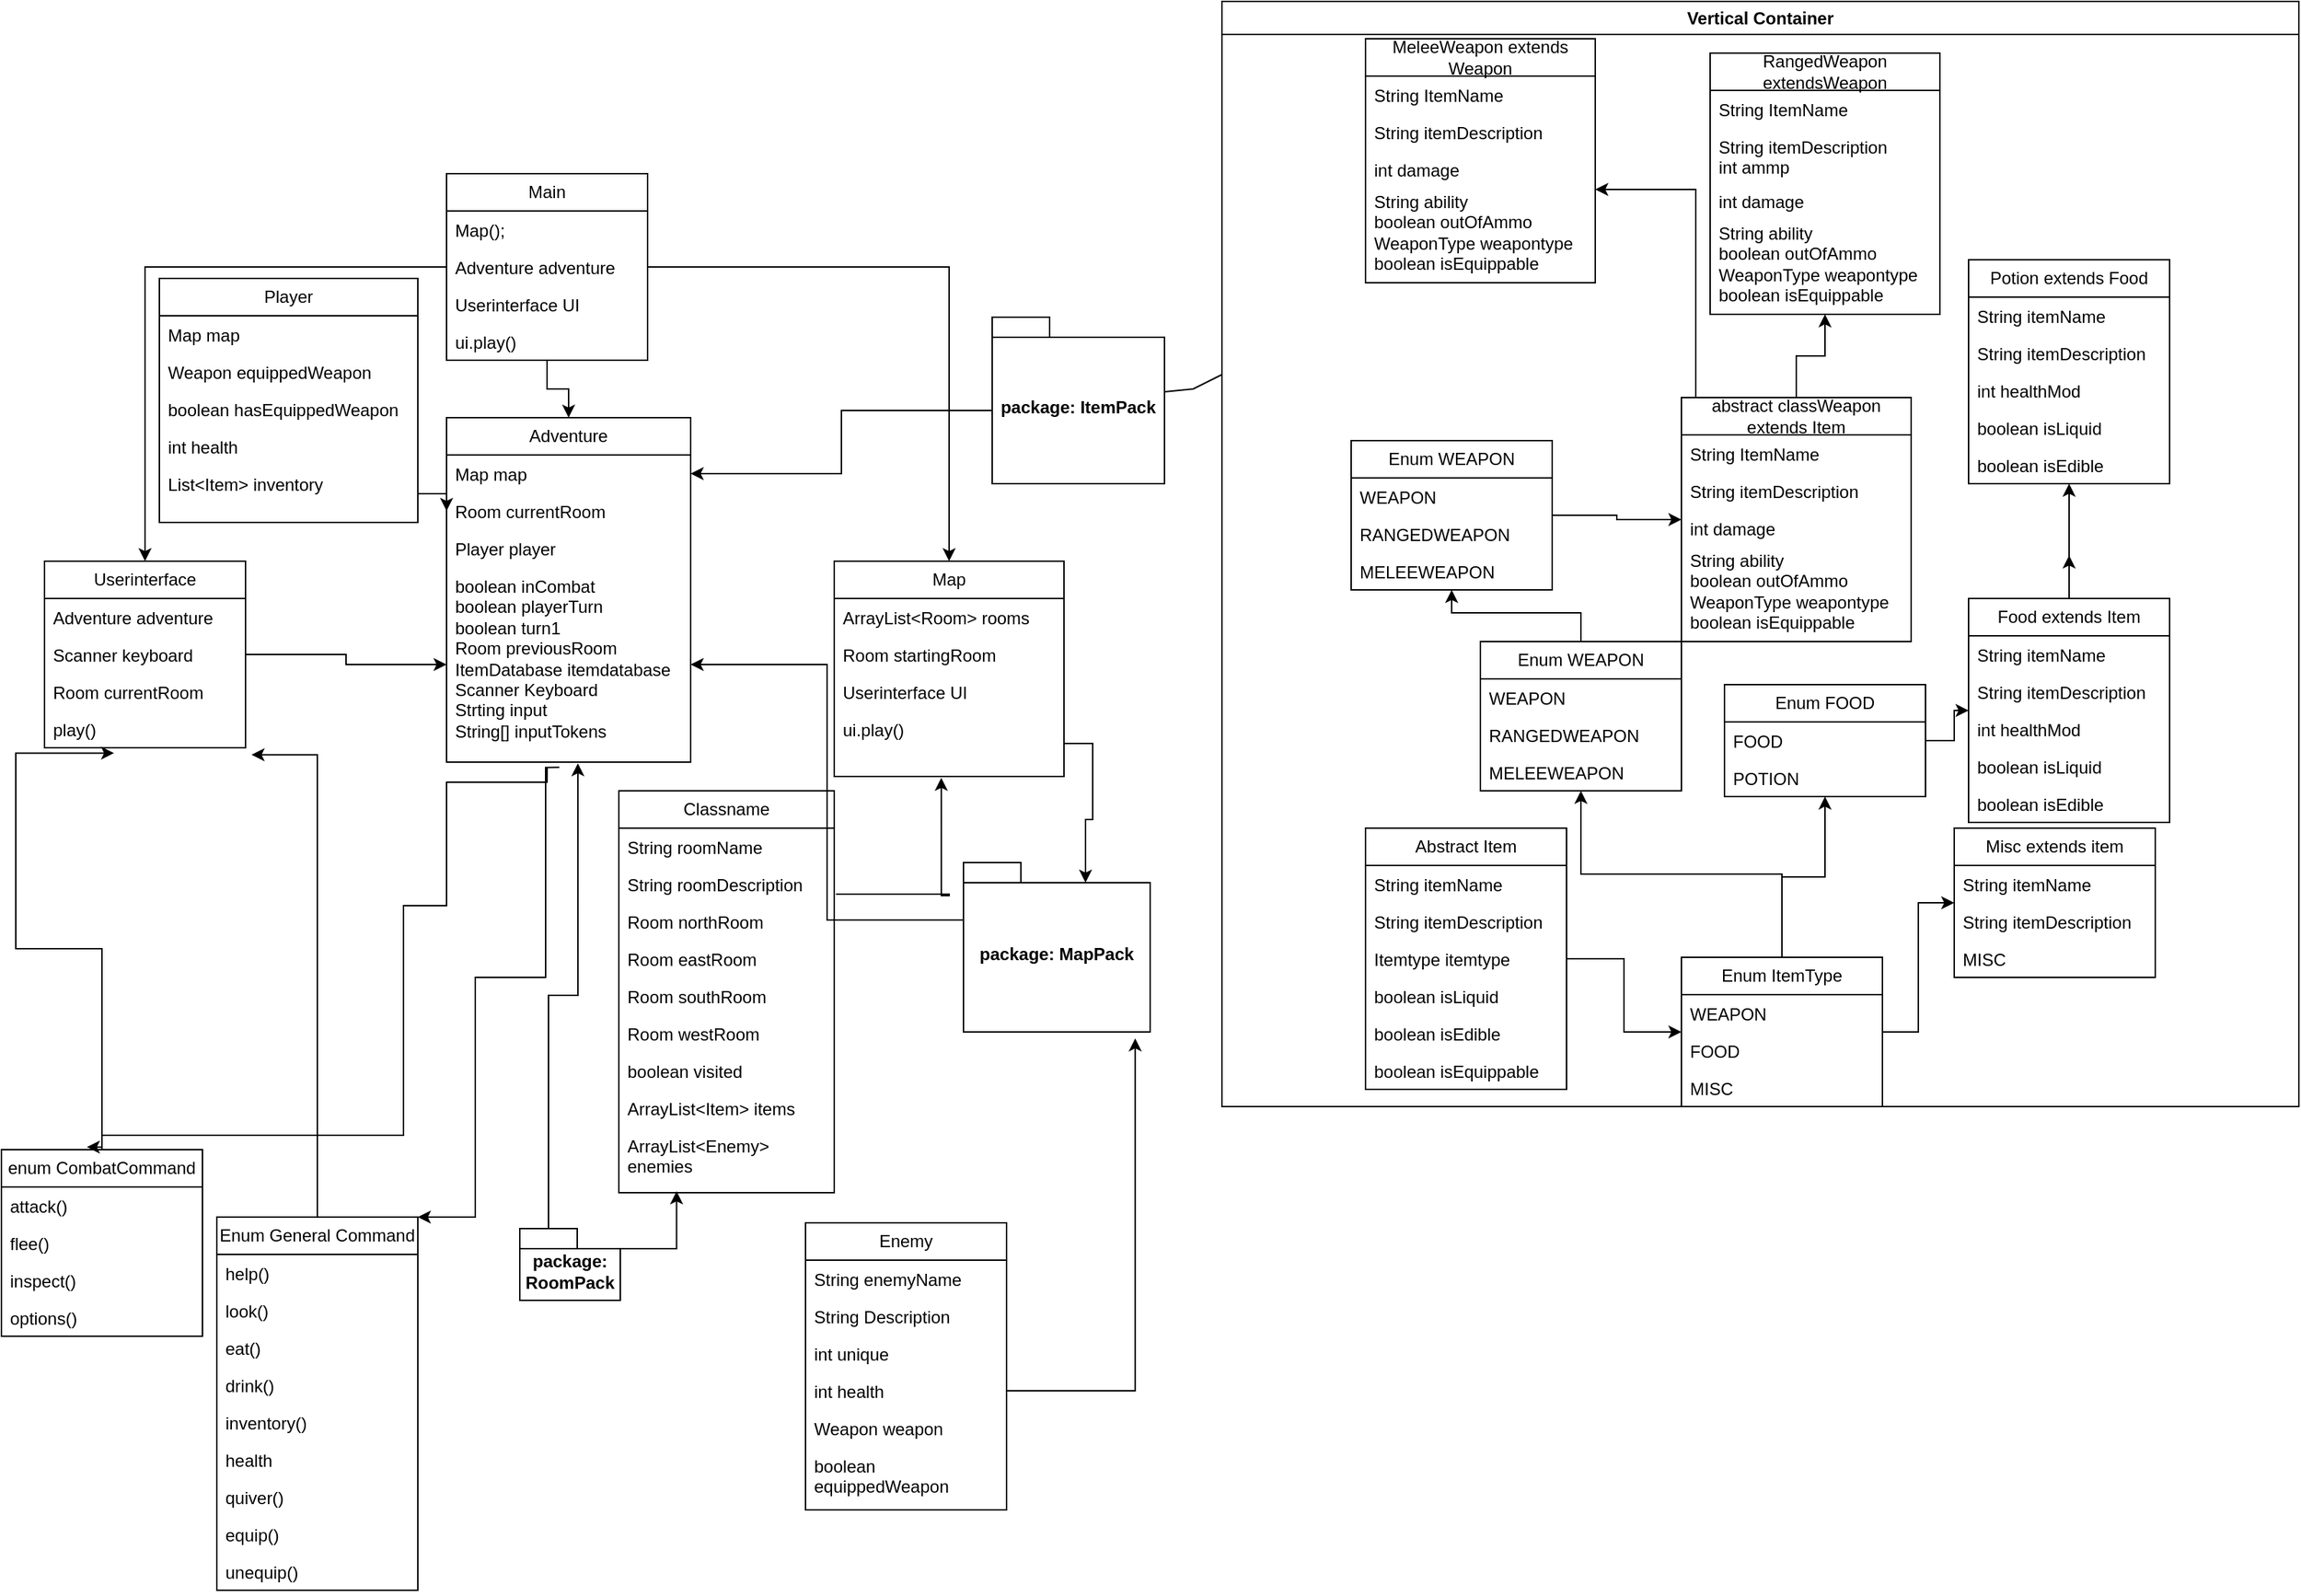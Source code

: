 <mxfile version="22.0.2" type="device">
  <diagram name="Page-1" id="uISiAN4Im6NgvMTtM6cL">
    <mxGraphModel dx="2290" dy="931" grid="1" gridSize="10" guides="1" tooltips="1" connect="1" arrows="1" fold="1" page="1" pageScale="1" pageWidth="850" pageHeight="1100" math="0" shadow="0">
      <root>
        <mxCell id="0" />
        <mxCell id="1" parent="0" />
        <mxCell id="1QSV-QpzVrS6mAtm_R9C-211" value="" style="edgeStyle=orthogonalEdgeStyle;rounded=0;orthogonalLoop=1;jettySize=auto;html=1;" edge="1" parent="1" source="1QSV-QpzVrS6mAtm_R9C-195" target="1QSV-QpzVrS6mAtm_R9C-206">
          <mxGeometry relative="1" as="geometry" />
        </mxCell>
        <mxCell id="1QSV-QpzVrS6mAtm_R9C-217" value="" style="edgeStyle=orthogonalEdgeStyle;rounded=0;orthogonalLoop=1;jettySize=auto;html=1;" edge="1" parent="1" source="1QSV-QpzVrS6mAtm_R9C-195" target="1QSV-QpzVrS6mAtm_R9C-212">
          <mxGeometry relative="1" as="geometry" />
        </mxCell>
        <mxCell id="1QSV-QpzVrS6mAtm_R9C-223" value="" style="edgeStyle=orthogonalEdgeStyle;rounded=0;orthogonalLoop=1;jettySize=auto;html=1;" edge="1" parent="1" source="1QSV-QpzVrS6mAtm_R9C-195" target="1QSV-QpzVrS6mAtm_R9C-218">
          <mxGeometry relative="1" as="geometry" />
        </mxCell>
        <mxCell id="1QSV-QpzVrS6mAtm_R9C-195" value="Main" style="swimlane;fontStyle=0;childLayout=stackLayout;horizontal=1;startSize=26;fillColor=none;horizontalStack=0;resizeParent=1;resizeParentMax=0;resizeLast=0;collapsible=1;marginBottom=0;whiteSpace=wrap;html=1;" vertex="1" parent="1">
          <mxGeometry x="-510" y="140" width="140" height="130" as="geometry" />
        </mxCell>
        <mxCell id="1QSV-QpzVrS6mAtm_R9C-196" value="Map();" style="text;strokeColor=none;fillColor=none;align=left;verticalAlign=top;spacingLeft=4;spacingRight=4;overflow=hidden;rotatable=0;points=[[0,0.5],[1,0.5]];portConstraint=eastwest;whiteSpace=wrap;html=1;" vertex="1" parent="1QSV-QpzVrS6mAtm_R9C-195">
          <mxGeometry y="26" width="140" height="26" as="geometry" />
        </mxCell>
        <mxCell id="1QSV-QpzVrS6mAtm_R9C-197" value="Adventure adventure" style="text;strokeColor=none;fillColor=none;align=left;verticalAlign=top;spacingLeft=4;spacingRight=4;overflow=hidden;rotatable=0;points=[[0,0.5],[1,0.5]];portConstraint=eastwest;whiteSpace=wrap;html=1;" vertex="1" parent="1QSV-QpzVrS6mAtm_R9C-195">
          <mxGeometry y="52" width="140" height="26" as="geometry" />
        </mxCell>
        <mxCell id="1QSV-QpzVrS6mAtm_R9C-198" value="Userinterface UI" style="text;strokeColor=none;fillColor=none;align=left;verticalAlign=top;spacingLeft=4;spacingRight=4;overflow=hidden;rotatable=0;points=[[0,0.5],[1,0.5]];portConstraint=eastwest;whiteSpace=wrap;html=1;" vertex="1" parent="1QSV-QpzVrS6mAtm_R9C-195">
          <mxGeometry y="78" width="140" height="26" as="geometry" />
        </mxCell>
        <mxCell id="1QSV-QpzVrS6mAtm_R9C-205" value="ui.play()" style="text;strokeColor=none;fillColor=none;align=left;verticalAlign=top;spacingLeft=4;spacingRight=4;overflow=hidden;rotatable=0;points=[[0,0.5],[1,0.5]];portConstraint=eastwest;whiteSpace=wrap;html=1;" vertex="1" parent="1QSV-QpzVrS6mAtm_R9C-195">
          <mxGeometry y="104" width="140" height="26" as="geometry" />
        </mxCell>
        <mxCell id="1QSV-QpzVrS6mAtm_R9C-206" value="Map" style="swimlane;fontStyle=0;childLayout=stackLayout;horizontal=1;startSize=26;fillColor=none;horizontalStack=0;resizeParent=1;resizeParentMax=0;resizeLast=0;collapsible=1;marginBottom=0;whiteSpace=wrap;html=1;" vertex="1" parent="1">
          <mxGeometry x="-240" y="410" width="160" height="150" as="geometry" />
        </mxCell>
        <mxCell id="1QSV-QpzVrS6mAtm_R9C-207" value="ArrayList&amp;lt;Room&amp;gt; rooms" style="text;strokeColor=none;fillColor=none;align=left;verticalAlign=top;spacingLeft=4;spacingRight=4;overflow=hidden;rotatable=0;points=[[0,0.5],[1,0.5]];portConstraint=eastwest;whiteSpace=wrap;html=1;" vertex="1" parent="1QSV-QpzVrS6mAtm_R9C-206">
          <mxGeometry y="26" width="160" height="26" as="geometry" />
        </mxCell>
        <mxCell id="1QSV-QpzVrS6mAtm_R9C-208" value="Room startingRoom" style="text;strokeColor=none;fillColor=none;align=left;verticalAlign=top;spacingLeft=4;spacingRight=4;overflow=hidden;rotatable=0;points=[[0,0.5],[1,0.5]];portConstraint=eastwest;whiteSpace=wrap;html=1;" vertex="1" parent="1QSV-QpzVrS6mAtm_R9C-206">
          <mxGeometry y="52" width="160" height="26" as="geometry" />
        </mxCell>
        <mxCell id="1QSV-QpzVrS6mAtm_R9C-209" value="Userinterface UI" style="text;strokeColor=none;fillColor=none;align=left;verticalAlign=top;spacingLeft=4;spacingRight=4;overflow=hidden;rotatable=0;points=[[0,0.5],[1,0.5]];portConstraint=eastwest;whiteSpace=wrap;html=1;" vertex="1" parent="1QSV-QpzVrS6mAtm_R9C-206">
          <mxGeometry y="78" width="160" height="26" as="geometry" />
        </mxCell>
        <mxCell id="1QSV-QpzVrS6mAtm_R9C-210" value="ui.play()" style="text;strokeColor=none;fillColor=none;align=left;verticalAlign=top;spacingLeft=4;spacingRight=4;overflow=hidden;rotatable=0;points=[[0,0.5],[1,0.5]];portConstraint=eastwest;whiteSpace=wrap;html=1;" vertex="1" parent="1QSV-QpzVrS6mAtm_R9C-206">
          <mxGeometry y="104" width="160" height="46" as="geometry" />
        </mxCell>
        <mxCell id="1QSV-QpzVrS6mAtm_R9C-229" value="" style="edgeStyle=orthogonalEdgeStyle;rounded=0;orthogonalLoop=1;jettySize=auto;html=1;entryX=0.425;entryY=-0.014;entryDx=0;entryDy=0;entryPerimeter=0;" edge="1" parent="1" target="1QSV-QpzVrS6mAtm_R9C-224">
          <mxGeometry relative="1" as="geometry">
            <mxPoint x="-439.952" y="554.0" as="sourcePoint" />
            <mxPoint x="-749.952" y="780" as="targetPoint" />
            <Array as="points">
              <mxPoint x="-440" y="564" />
              <mxPoint x="-510" y="564" />
              <mxPoint x="-510" y="650" />
              <mxPoint x="-540" y="650" />
              <mxPoint x="-540" y="810" />
              <mxPoint x="-750" y="810" />
              <mxPoint x="-750" y="818" />
            </Array>
          </mxGeometry>
        </mxCell>
        <mxCell id="1QSV-QpzVrS6mAtm_R9C-235" value="" style="edgeStyle=orthogonalEdgeStyle;rounded=0;orthogonalLoop=1;jettySize=auto;html=1;exitX=0.462;exitY=1.027;exitDx=0;exitDy=0;exitPerimeter=0;" edge="1" parent="1" source="1QSV-QpzVrS6mAtm_R9C-216" target="1QSV-QpzVrS6mAtm_R9C-230">
          <mxGeometry relative="1" as="geometry">
            <mxPoint x="-440" y="530" as="sourcePoint" />
            <Array as="points">
              <mxPoint x="-441" y="700" />
              <mxPoint x="-490" y="700" />
              <mxPoint x="-490" y="867" />
            </Array>
          </mxGeometry>
        </mxCell>
        <mxCell id="1QSV-QpzVrS6mAtm_R9C-212" value="Adventure" style="swimlane;fontStyle=0;childLayout=stackLayout;horizontal=1;startSize=26;fillColor=none;horizontalStack=0;resizeParent=1;resizeParentMax=0;resizeLast=0;collapsible=1;marginBottom=0;whiteSpace=wrap;html=1;" vertex="1" parent="1">
          <mxGeometry x="-510" y="310" width="170" height="240" as="geometry" />
        </mxCell>
        <mxCell id="1QSV-QpzVrS6mAtm_R9C-213" value="Map map" style="text;strokeColor=none;fillColor=none;align=left;verticalAlign=top;spacingLeft=4;spacingRight=4;overflow=hidden;rotatable=0;points=[[0,0.5],[1,0.5]];portConstraint=eastwest;whiteSpace=wrap;html=1;" vertex="1" parent="1QSV-QpzVrS6mAtm_R9C-212">
          <mxGeometry y="26" width="170" height="26" as="geometry" />
        </mxCell>
        <mxCell id="1QSV-QpzVrS6mAtm_R9C-214" value="Room currentRoom" style="text;strokeColor=none;fillColor=none;align=left;verticalAlign=top;spacingLeft=4;spacingRight=4;overflow=hidden;rotatable=0;points=[[0,0.5],[1,0.5]];portConstraint=eastwest;whiteSpace=wrap;html=1;" vertex="1" parent="1QSV-QpzVrS6mAtm_R9C-212">
          <mxGeometry y="52" width="170" height="26" as="geometry" />
        </mxCell>
        <mxCell id="1QSV-QpzVrS6mAtm_R9C-215" value="Player player" style="text;strokeColor=none;fillColor=none;align=left;verticalAlign=top;spacingLeft=4;spacingRight=4;overflow=hidden;rotatable=0;points=[[0,0.5],[1,0.5]];portConstraint=eastwest;whiteSpace=wrap;html=1;" vertex="1" parent="1QSV-QpzVrS6mAtm_R9C-212">
          <mxGeometry y="78" width="170" height="26" as="geometry" />
        </mxCell>
        <mxCell id="1QSV-QpzVrS6mAtm_R9C-216" value="boolean inCombat&lt;br&gt;boolean playerTurn&lt;br&gt;boolean turn1&lt;br&gt;Room previousRoom&lt;br&gt;ItemDatabase itemdatabase&lt;br&gt;Scanner Keyboard&lt;br&gt;Strting input&lt;br&gt;String[] inputTokens" style="text;strokeColor=none;fillColor=none;align=left;verticalAlign=top;spacingLeft=4;spacingRight=4;overflow=hidden;rotatable=0;points=[[0,0.5],[1,0.5]];portConstraint=eastwest;whiteSpace=wrap;html=1;" vertex="1" parent="1QSV-QpzVrS6mAtm_R9C-212">
          <mxGeometry y="104" width="170" height="136" as="geometry" />
        </mxCell>
        <mxCell id="1QSV-QpzVrS6mAtm_R9C-218" value="Userinterface" style="swimlane;fontStyle=0;childLayout=stackLayout;horizontal=1;startSize=26;fillColor=none;horizontalStack=0;resizeParent=1;resizeParentMax=0;resizeLast=0;collapsible=1;marginBottom=0;whiteSpace=wrap;html=1;" vertex="1" parent="1">
          <mxGeometry x="-790" y="410" width="140" height="130" as="geometry" />
        </mxCell>
        <mxCell id="1QSV-QpzVrS6mAtm_R9C-219" value="Adventure adventure" style="text;strokeColor=none;fillColor=none;align=left;verticalAlign=top;spacingLeft=4;spacingRight=4;overflow=hidden;rotatable=0;points=[[0,0.5],[1,0.5]];portConstraint=eastwest;whiteSpace=wrap;html=1;" vertex="1" parent="1QSV-QpzVrS6mAtm_R9C-218">
          <mxGeometry y="26" width="140" height="26" as="geometry" />
        </mxCell>
        <mxCell id="1QSV-QpzVrS6mAtm_R9C-220" value="Scanner keyboard" style="text;strokeColor=none;fillColor=none;align=left;verticalAlign=top;spacingLeft=4;spacingRight=4;overflow=hidden;rotatable=0;points=[[0,0.5],[1,0.5]];portConstraint=eastwest;whiteSpace=wrap;html=1;" vertex="1" parent="1QSV-QpzVrS6mAtm_R9C-218">
          <mxGeometry y="52" width="140" height="26" as="geometry" />
        </mxCell>
        <mxCell id="1QSV-QpzVrS6mAtm_R9C-221" value="Room currentRoom" style="text;strokeColor=none;fillColor=none;align=left;verticalAlign=top;spacingLeft=4;spacingRight=4;overflow=hidden;rotatable=0;points=[[0,0.5],[1,0.5]];portConstraint=eastwest;whiteSpace=wrap;html=1;" vertex="1" parent="1QSV-QpzVrS6mAtm_R9C-218">
          <mxGeometry y="78" width="140" height="26" as="geometry" />
        </mxCell>
        <mxCell id="1QSV-QpzVrS6mAtm_R9C-222" value="play()" style="text;strokeColor=none;fillColor=none;align=left;verticalAlign=top;spacingLeft=4;spacingRight=4;overflow=hidden;rotatable=0;points=[[0,0.5],[1,0.5]];portConstraint=eastwest;whiteSpace=wrap;html=1;" vertex="1" parent="1QSV-QpzVrS6mAtm_R9C-218">
          <mxGeometry y="104" width="140" height="26" as="geometry" />
        </mxCell>
        <mxCell id="1QSV-QpzVrS6mAtm_R9C-224" value="enum CombatCommand" style="swimlane;fontStyle=0;childLayout=stackLayout;horizontal=1;startSize=26;fillColor=none;horizontalStack=0;resizeParent=1;resizeParentMax=0;resizeLast=0;collapsible=1;marginBottom=0;whiteSpace=wrap;html=1;" vertex="1" parent="1">
          <mxGeometry x="-820" y="820" width="140" height="130" as="geometry" />
        </mxCell>
        <mxCell id="1QSV-QpzVrS6mAtm_R9C-228" value="attack()" style="text;strokeColor=none;fillColor=none;align=left;verticalAlign=top;spacingLeft=4;spacingRight=4;overflow=hidden;rotatable=0;points=[[0,0.5],[1,0.5]];portConstraint=eastwest;whiteSpace=wrap;html=1;" vertex="1" parent="1QSV-QpzVrS6mAtm_R9C-224">
          <mxGeometry y="26" width="140" height="26" as="geometry" />
        </mxCell>
        <mxCell id="1QSV-QpzVrS6mAtm_R9C-227" value="flee()" style="text;strokeColor=none;fillColor=none;align=left;verticalAlign=top;spacingLeft=4;spacingRight=4;overflow=hidden;rotatable=0;points=[[0,0.5],[1,0.5]];portConstraint=eastwest;whiteSpace=wrap;html=1;" vertex="1" parent="1QSV-QpzVrS6mAtm_R9C-224">
          <mxGeometry y="52" width="140" height="26" as="geometry" />
        </mxCell>
        <mxCell id="1QSV-QpzVrS6mAtm_R9C-226" value="inspect()" style="text;strokeColor=none;fillColor=none;align=left;verticalAlign=top;spacingLeft=4;spacingRight=4;overflow=hidden;rotatable=0;points=[[0,0.5],[1,0.5]];portConstraint=eastwest;whiteSpace=wrap;html=1;" vertex="1" parent="1QSV-QpzVrS6mAtm_R9C-224">
          <mxGeometry y="78" width="140" height="26" as="geometry" />
        </mxCell>
        <mxCell id="1QSV-QpzVrS6mAtm_R9C-225" value="options()" style="text;strokeColor=none;fillColor=none;align=left;verticalAlign=top;spacingLeft=4;spacingRight=4;overflow=hidden;rotatable=0;points=[[0,0.5],[1,0.5]];portConstraint=eastwest;whiteSpace=wrap;html=1;" vertex="1" parent="1QSV-QpzVrS6mAtm_R9C-224">
          <mxGeometry y="104" width="140" height="26" as="geometry" />
        </mxCell>
        <mxCell id="1QSV-QpzVrS6mAtm_R9C-230" value="Enum General Command" style="swimlane;fontStyle=0;childLayout=stackLayout;horizontal=1;startSize=26;fillColor=none;horizontalStack=0;resizeParent=1;resizeParentMax=0;resizeLast=0;collapsible=1;marginBottom=0;whiteSpace=wrap;html=1;" vertex="1" parent="1">
          <mxGeometry x="-670" y="867" width="140" height="260" as="geometry" />
        </mxCell>
        <mxCell id="1QSV-QpzVrS6mAtm_R9C-231" value="help()" style="text;strokeColor=none;fillColor=none;align=left;verticalAlign=top;spacingLeft=4;spacingRight=4;overflow=hidden;rotatable=0;points=[[0,0.5],[1,0.5]];portConstraint=eastwest;whiteSpace=wrap;html=1;" vertex="1" parent="1QSV-QpzVrS6mAtm_R9C-230">
          <mxGeometry y="26" width="140" height="26" as="geometry" />
        </mxCell>
        <mxCell id="1QSV-QpzVrS6mAtm_R9C-232" value="look()" style="text;strokeColor=none;fillColor=none;align=left;verticalAlign=top;spacingLeft=4;spacingRight=4;overflow=hidden;rotatable=0;points=[[0,0.5],[1,0.5]];portConstraint=eastwest;whiteSpace=wrap;html=1;" vertex="1" parent="1QSV-QpzVrS6mAtm_R9C-230">
          <mxGeometry y="52" width="140" height="26" as="geometry" />
        </mxCell>
        <mxCell id="1QSV-QpzVrS6mAtm_R9C-233" value="eat()" style="text;strokeColor=none;fillColor=none;align=left;verticalAlign=top;spacingLeft=4;spacingRight=4;overflow=hidden;rotatable=0;points=[[0,0.5],[1,0.5]];portConstraint=eastwest;whiteSpace=wrap;html=1;" vertex="1" parent="1QSV-QpzVrS6mAtm_R9C-230">
          <mxGeometry y="78" width="140" height="26" as="geometry" />
        </mxCell>
        <mxCell id="1QSV-QpzVrS6mAtm_R9C-234" value="drink()" style="text;strokeColor=none;fillColor=none;align=left;verticalAlign=top;spacingLeft=4;spacingRight=4;overflow=hidden;rotatable=0;points=[[0,0.5],[1,0.5]];portConstraint=eastwest;whiteSpace=wrap;html=1;" vertex="1" parent="1QSV-QpzVrS6mAtm_R9C-230">
          <mxGeometry y="104" width="140" height="26" as="geometry" />
        </mxCell>
        <mxCell id="1QSV-QpzVrS6mAtm_R9C-273" value="inventory()" style="text;strokeColor=none;fillColor=none;align=left;verticalAlign=top;spacingLeft=4;spacingRight=4;overflow=hidden;rotatable=0;points=[[0,0.5],[1,0.5]];portConstraint=eastwest;whiteSpace=wrap;html=1;" vertex="1" parent="1QSV-QpzVrS6mAtm_R9C-230">
          <mxGeometry y="130" width="140" height="26" as="geometry" />
        </mxCell>
        <mxCell id="1QSV-QpzVrS6mAtm_R9C-275" value="health" style="text;strokeColor=none;fillColor=none;align=left;verticalAlign=top;spacingLeft=4;spacingRight=4;overflow=hidden;rotatable=0;points=[[0,0.5],[1,0.5]];portConstraint=eastwest;whiteSpace=wrap;html=1;" vertex="1" parent="1QSV-QpzVrS6mAtm_R9C-230">
          <mxGeometry y="156" width="140" height="26" as="geometry" />
        </mxCell>
        <mxCell id="1QSV-QpzVrS6mAtm_R9C-276" value="quiver()" style="text;strokeColor=none;fillColor=none;align=left;verticalAlign=top;spacingLeft=4;spacingRight=4;overflow=hidden;rotatable=0;points=[[0,0.5],[1,0.5]];portConstraint=eastwest;whiteSpace=wrap;html=1;" vertex="1" parent="1QSV-QpzVrS6mAtm_R9C-230">
          <mxGeometry y="182" width="140" height="26" as="geometry" />
        </mxCell>
        <mxCell id="1QSV-QpzVrS6mAtm_R9C-277" value="equip()" style="text;strokeColor=none;fillColor=none;align=left;verticalAlign=top;spacingLeft=4;spacingRight=4;overflow=hidden;rotatable=0;points=[[0,0.5],[1,0.5]];portConstraint=eastwest;whiteSpace=wrap;html=1;" vertex="1" parent="1QSV-QpzVrS6mAtm_R9C-230">
          <mxGeometry y="208" width="140" height="26" as="geometry" />
        </mxCell>
        <mxCell id="1QSV-QpzVrS6mAtm_R9C-274" value="unequip()" style="text;strokeColor=none;fillColor=none;align=left;verticalAlign=top;spacingLeft=4;spacingRight=4;overflow=hidden;rotatable=0;points=[[0,0.5],[1,0.5]];portConstraint=eastwest;whiteSpace=wrap;html=1;" vertex="1" parent="1QSV-QpzVrS6mAtm_R9C-230">
          <mxGeometry y="234" width="140" height="26" as="geometry" />
        </mxCell>
        <mxCell id="1QSV-QpzVrS6mAtm_R9C-256" style="edgeStyle=orthogonalEdgeStyle;rounded=0;orthogonalLoop=1;jettySize=auto;html=1;exitX=1.008;exitY=-0.076;exitDx=0;exitDy=0;exitPerimeter=0;entryX=0.466;entryY=1.02;entryDx=0;entryDy=0;entryPerimeter=0;" edge="1" parent="1" target="1QSV-QpzVrS6mAtm_R9C-210">
          <mxGeometry relative="1" as="geometry">
            <mxPoint x="-238.8" y="642.024" as="sourcePoint" />
            <mxPoint x="-170" y="643" as="targetPoint" />
            <Array as="points">
              <mxPoint x="-160" y="643" />
              <mxPoint x="-165" y="643" />
            </Array>
          </mxGeometry>
        </mxCell>
        <mxCell id="1QSV-QpzVrS6mAtm_R9C-257" value="Enemy" style="swimlane;fontStyle=0;childLayout=stackLayout;horizontal=1;startSize=26;fillColor=none;horizontalStack=0;resizeParent=1;resizeParentMax=0;resizeLast=0;collapsible=1;marginBottom=0;whiteSpace=wrap;html=1;" vertex="1" parent="1">
          <mxGeometry x="-260" y="871" width="140" height="200" as="geometry" />
        </mxCell>
        <mxCell id="1QSV-QpzVrS6mAtm_R9C-258" value="String enemyName" style="text;strokeColor=none;fillColor=none;align=left;verticalAlign=top;spacingLeft=4;spacingRight=4;overflow=hidden;rotatable=0;points=[[0,0.5],[1,0.5]];portConstraint=eastwest;whiteSpace=wrap;html=1;" vertex="1" parent="1QSV-QpzVrS6mAtm_R9C-257">
          <mxGeometry y="26" width="140" height="26" as="geometry" />
        </mxCell>
        <mxCell id="1QSV-QpzVrS6mAtm_R9C-259" value="String Description" style="text;strokeColor=none;fillColor=none;align=left;verticalAlign=top;spacingLeft=4;spacingRight=4;overflow=hidden;rotatable=0;points=[[0,0.5],[1,0.5]];portConstraint=eastwest;whiteSpace=wrap;html=1;" vertex="1" parent="1QSV-QpzVrS6mAtm_R9C-257">
          <mxGeometry y="52" width="140" height="26" as="geometry" />
        </mxCell>
        <mxCell id="1QSV-QpzVrS6mAtm_R9C-270" value="int unique" style="text;strokeColor=none;fillColor=none;align=left;verticalAlign=top;spacingLeft=4;spacingRight=4;overflow=hidden;rotatable=0;points=[[0,0.5],[1,0.5]];portConstraint=eastwest;whiteSpace=wrap;html=1;" vertex="1" parent="1QSV-QpzVrS6mAtm_R9C-257">
          <mxGeometry y="78" width="140" height="26" as="geometry" />
        </mxCell>
        <mxCell id="1QSV-QpzVrS6mAtm_R9C-271" value="int health" style="text;strokeColor=none;fillColor=none;align=left;verticalAlign=top;spacingLeft=4;spacingRight=4;overflow=hidden;rotatable=0;points=[[0,0.5],[1,0.5]];portConstraint=eastwest;whiteSpace=wrap;html=1;" vertex="1" parent="1QSV-QpzVrS6mAtm_R9C-257">
          <mxGeometry y="104" width="140" height="26" as="geometry" />
        </mxCell>
        <mxCell id="1QSV-QpzVrS6mAtm_R9C-272" value="Weapon weapon" style="text;strokeColor=none;fillColor=none;align=left;verticalAlign=top;spacingLeft=4;spacingRight=4;overflow=hidden;rotatable=0;points=[[0,0.5],[1,0.5]];portConstraint=eastwest;whiteSpace=wrap;html=1;" vertex="1" parent="1QSV-QpzVrS6mAtm_R9C-257">
          <mxGeometry y="130" width="140" height="26" as="geometry" />
        </mxCell>
        <mxCell id="1QSV-QpzVrS6mAtm_R9C-260" value="boolean equippedWeapon" style="text;strokeColor=none;fillColor=none;align=left;verticalAlign=top;spacingLeft=4;spacingRight=4;overflow=hidden;rotatable=0;points=[[0,0.5],[1,0.5]];portConstraint=eastwest;whiteSpace=wrap;html=1;" vertex="1" parent="1QSV-QpzVrS6mAtm_R9C-257">
          <mxGeometry y="156" width="140" height="44" as="geometry" />
        </mxCell>
        <mxCell id="1QSV-QpzVrS6mAtm_R9C-265" value="Player" style="swimlane;fontStyle=0;childLayout=stackLayout;horizontal=1;startSize=26;fillColor=none;horizontalStack=0;resizeParent=1;resizeParentMax=0;resizeLast=0;collapsible=1;marginBottom=0;whiteSpace=wrap;html=1;" vertex="1" parent="1">
          <mxGeometry x="-710" y="213" width="180" height="170" as="geometry" />
        </mxCell>
        <mxCell id="1QSV-QpzVrS6mAtm_R9C-266" value="Map map" style="text;strokeColor=none;fillColor=none;align=left;verticalAlign=top;spacingLeft=4;spacingRight=4;overflow=hidden;rotatable=0;points=[[0,0.5],[1,0.5]];portConstraint=eastwest;whiteSpace=wrap;html=1;" vertex="1" parent="1QSV-QpzVrS6mAtm_R9C-265">
          <mxGeometry y="26" width="180" height="26" as="geometry" />
        </mxCell>
        <mxCell id="1QSV-QpzVrS6mAtm_R9C-267" value="Weapon equippedWeapon" style="text;strokeColor=none;fillColor=none;align=left;verticalAlign=top;spacingLeft=4;spacingRight=4;overflow=hidden;rotatable=0;points=[[0,0.5],[1,0.5]];portConstraint=eastwest;whiteSpace=wrap;html=1;" vertex="1" parent="1QSV-QpzVrS6mAtm_R9C-265">
          <mxGeometry y="52" width="180" height="26" as="geometry" />
        </mxCell>
        <mxCell id="1QSV-QpzVrS6mAtm_R9C-296" value="boolean hasEquippedWeapon" style="text;strokeColor=none;fillColor=none;align=left;verticalAlign=top;spacingLeft=4;spacingRight=4;overflow=hidden;rotatable=0;points=[[0,0.5],[1,0.5]];portConstraint=eastwest;whiteSpace=wrap;html=1;" vertex="1" parent="1QSV-QpzVrS6mAtm_R9C-265">
          <mxGeometry y="78" width="180" height="26" as="geometry" />
        </mxCell>
        <mxCell id="1QSV-QpzVrS6mAtm_R9C-295" value="int health" style="text;strokeColor=none;fillColor=none;align=left;verticalAlign=top;spacingLeft=4;spacingRight=4;overflow=hidden;rotatable=0;points=[[0,0.5],[1,0.5]];portConstraint=eastwest;whiteSpace=wrap;html=1;" vertex="1" parent="1QSV-QpzVrS6mAtm_R9C-265">
          <mxGeometry y="104" width="180" height="26" as="geometry" />
        </mxCell>
        <mxCell id="1QSV-QpzVrS6mAtm_R9C-268" value="List&amp;lt;Item&amp;gt; inventory" style="text;strokeColor=none;fillColor=none;align=left;verticalAlign=top;spacingLeft=4;spacingRight=4;overflow=hidden;rotatable=0;points=[[0,0.5],[1,0.5]];portConstraint=eastwest;whiteSpace=wrap;html=1;" vertex="1" parent="1QSV-QpzVrS6mAtm_R9C-265">
          <mxGeometry y="130" width="180" height="40" as="geometry" />
        </mxCell>
        <mxCell id="1QSV-QpzVrS6mAtm_R9C-283" value="Classname" style="swimlane;fontStyle=0;childLayout=stackLayout;horizontal=1;startSize=26;fillColor=none;horizontalStack=0;resizeParent=1;resizeParentMax=0;resizeLast=0;collapsible=1;marginBottom=0;whiteSpace=wrap;html=1;" vertex="1" parent="1">
          <mxGeometry x="-390" y="570" width="150" height="280" as="geometry" />
        </mxCell>
        <mxCell id="1QSV-QpzVrS6mAtm_R9C-284" value="String roomName" style="text;strokeColor=none;fillColor=none;align=left;verticalAlign=top;spacingLeft=4;spacingRight=4;overflow=hidden;rotatable=0;points=[[0,0.5],[1,0.5]];portConstraint=eastwest;whiteSpace=wrap;html=1;" vertex="1" parent="1QSV-QpzVrS6mAtm_R9C-283">
          <mxGeometry y="26" width="150" height="26" as="geometry" />
        </mxCell>
        <mxCell id="1QSV-QpzVrS6mAtm_R9C-288" value="String roomDescription" style="text;strokeColor=none;fillColor=none;align=left;verticalAlign=top;spacingLeft=4;spacingRight=4;overflow=hidden;rotatable=0;points=[[0,0.5],[1,0.5]];portConstraint=eastwest;whiteSpace=wrap;html=1;" vertex="1" parent="1QSV-QpzVrS6mAtm_R9C-283">
          <mxGeometry y="52" width="150" height="26" as="geometry" />
        </mxCell>
        <mxCell id="1QSV-QpzVrS6mAtm_R9C-285" value="Room northRoom" style="text;strokeColor=none;fillColor=none;align=left;verticalAlign=top;spacingLeft=4;spacingRight=4;overflow=hidden;rotatable=0;points=[[0,0.5],[1,0.5]];portConstraint=eastwest;whiteSpace=wrap;html=1;" vertex="1" parent="1QSV-QpzVrS6mAtm_R9C-283">
          <mxGeometry y="78" width="150" height="26" as="geometry" />
        </mxCell>
        <mxCell id="1QSV-QpzVrS6mAtm_R9C-292" value="Room eastRoom" style="text;strokeColor=none;fillColor=none;align=left;verticalAlign=top;spacingLeft=4;spacingRight=4;overflow=hidden;rotatable=0;points=[[0,0.5],[1,0.5]];portConstraint=eastwest;whiteSpace=wrap;html=1;" vertex="1" parent="1QSV-QpzVrS6mAtm_R9C-283">
          <mxGeometry y="104" width="150" height="26" as="geometry" />
        </mxCell>
        <mxCell id="1QSV-QpzVrS6mAtm_R9C-286" value="Room southRoom" style="text;strokeColor=none;fillColor=none;align=left;verticalAlign=top;spacingLeft=4;spacingRight=4;overflow=hidden;rotatable=0;points=[[0,0.5],[1,0.5]];portConstraint=eastwest;whiteSpace=wrap;html=1;" vertex="1" parent="1QSV-QpzVrS6mAtm_R9C-283">
          <mxGeometry y="130" width="150" height="26" as="geometry" />
        </mxCell>
        <mxCell id="1QSV-QpzVrS6mAtm_R9C-289" value="Room westRoom" style="text;strokeColor=none;fillColor=none;align=left;verticalAlign=top;spacingLeft=4;spacingRight=4;overflow=hidden;rotatable=0;points=[[0,0.5],[1,0.5]];portConstraint=eastwest;whiteSpace=wrap;html=1;" vertex="1" parent="1QSV-QpzVrS6mAtm_R9C-283">
          <mxGeometry y="156" width="150" height="26" as="geometry" />
        </mxCell>
        <mxCell id="1QSV-QpzVrS6mAtm_R9C-290" value="boolean visited" style="text;strokeColor=none;fillColor=none;align=left;verticalAlign=top;spacingLeft=4;spacingRight=4;overflow=hidden;rotatable=0;points=[[0,0.5],[1,0.5]];portConstraint=eastwest;whiteSpace=wrap;html=1;" vertex="1" parent="1QSV-QpzVrS6mAtm_R9C-283">
          <mxGeometry y="182" width="150" height="26" as="geometry" />
        </mxCell>
        <mxCell id="1QSV-QpzVrS6mAtm_R9C-287" value="ArrayList&amp;lt;Item&amp;gt; items" style="text;strokeColor=none;fillColor=none;align=left;verticalAlign=top;spacingLeft=4;spacingRight=4;overflow=hidden;rotatable=0;points=[[0,0.5],[1,0.5]];portConstraint=eastwest;whiteSpace=wrap;html=1;" vertex="1" parent="1QSV-QpzVrS6mAtm_R9C-283">
          <mxGeometry y="208" width="150" height="26" as="geometry" />
        </mxCell>
        <mxCell id="1QSV-QpzVrS6mAtm_R9C-291" value="ArrayList&amp;lt;Enemy&amp;gt; enemies" style="text;strokeColor=none;fillColor=none;align=left;verticalAlign=top;spacingLeft=4;spacingRight=4;overflow=hidden;rotatable=0;points=[[0,0.5],[1,0.5]];portConstraint=eastwest;whiteSpace=wrap;html=1;" vertex="1" parent="1QSV-QpzVrS6mAtm_R9C-283">
          <mxGeometry y="234" width="150" height="46" as="geometry" />
        </mxCell>
        <mxCell id="1QSV-QpzVrS6mAtm_R9C-314" style="edgeStyle=orthogonalEdgeStyle;rounded=0;orthogonalLoop=1;jettySize=auto;html=1;exitX=0;exitY=0;exitDx=0;exitDy=65;exitPerimeter=0;entryX=1;entryY=0.5;entryDx=0;entryDy=0;" edge="1" parent="1" source="1QSV-QpzVrS6mAtm_R9C-301" target="1QSV-QpzVrS6mAtm_R9C-213">
          <mxGeometry relative="1" as="geometry" />
        </mxCell>
        <mxCell id="1QSV-QpzVrS6mAtm_R9C-301" value="package: ItemPack" style="shape=folder;fontStyle=1;spacingTop=10;tabWidth=40;tabHeight=14;tabPosition=left;html=1;whiteSpace=wrap;" vertex="1" parent="1">
          <mxGeometry x="-130" y="240" width="120" height="116" as="geometry" />
        </mxCell>
        <mxCell id="1QSV-QpzVrS6mAtm_R9C-303" value="Vertical Container" style="swimlane;whiteSpace=wrap;html=1;startSize=23;" vertex="1" parent="1">
          <mxGeometry x="30" y="20" width="750" height="770" as="geometry" />
        </mxCell>
        <mxCell id="1QSV-QpzVrS6mAtm_R9C-46" value="Abstract Item" style="swimlane;fontStyle=0;childLayout=stackLayout;horizontal=1;startSize=26;fillColor=none;horizontalStack=0;resizeParent=1;resizeParentMax=0;resizeLast=0;collapsible=1;marginBottom=0;whiteSpace=wrap;html=1;" vertex="1" parent="1QSV-QpzVrS6mAtm_R9C-303">
          <mxGeometry x="100" y="576" width="140" height="182" as="geometry" />
        </mxCell>
        <mxCell id="1QSV-QpzVrS6mAtm_R9C-47" value="String itemName" style="text;strokeColor=none;fillColor=none;align=left;verticalAlign=top;spacingLeft=4;spacingRight=4;overflow=hidden;rotatable=0;points=[[0,0.5],[1,0.5]];portConstraint=eastwest;whiteSpace=wrap;html=1;" vertex="1" parent="1QSV-QpzVrS6mAtm_R9C-46">
          <mxGeometry y="26" width="140" height="26" as="geometry" />
        </mxCell>
        <mxCell id="1QSV-QpzVrS6mAtm_R9C-48" value="String itemDescription" style="text;strokeColor=none;fillColor=none;align=left;verticalAlign=top;spacingLeft=4;spacingRight=4;overflow=hidden;rotatable=0;points=[[0,0.5],[1,0.5]];portConstraint=eastwest;whiteSpace=wrap;html=1;" vertex="1" parent="1QSV-QpzVrS6mAtm_R9C-46">
          <mxGeometry y="52" width="140" height="26" as="geometry" />
        </mxCell>
        <mxCell id="1QSV-QpzVrS6mAtm_R9C-50" value="Itemtype itemtype" style="text;strokeColor=none;fillColor=none;align=left;verticalAlign=top;spacingLeft=4;spacingRight=4;overflow=hidden;rotatable=0;points=[[0,0.5],[1,0.5]];portConstraint=eastwest;whiteSpace=wrap;html=1;" vertex="1" parent="1QSV-QpzVrS6mAtm_R9C-46">
          <mxGeometry y="78" width="140" height="26" as="geometry" />
        </mxCell>
        <mxCell id="1QSV-QpzVrS6mAtm_R9C-51" value="boolean isLiquid" style="text;strokeColor=none;fillColor=none;align=left;verticalAlign=top;spacingLeft=4;spacingRight=4;overflow=hidden;rotatable=0;points=[[0,0.5],[1,0.5]];portConstraint=eastwest;whiteSpace=wrap;html=1;" vertex="1" parent="1QSV-QpzVrS6mAtm_R9C-46">
          <mxGeometry y="104" width="140" height="26" as="geometry" />
        </mxCell>
        <mxCell id="1QSV-QpzVrS6mAtm_R9C-52" value="boolean isEdible" style="text;strokeColor=none;fillColor=none;align=left;verticalAlign=top;spacingLeft=4;spacingRight=4;overflow=hidden;rotatable=0;points=[[0,0.5],[1,0.5]];portConstraint=eastwest;whiteSpace=wrap;html=1;" vertex="1" parent="1QSV-QpzVrS6mAtm_R9C-46">
          <mxGeometry y="130" width="140" height="26" as="geometry" />
        </mxCell>
        <mxCell id="1QSV-QpzVrS6mAtm_R9C-49" value="boolean isEquippable" style="text;strokeColor=none;fillColor=none;align=left;verticalAlign=top;spacingLeft=4;spacingRight=4;overflow=hidden;rotatable=0;points=[[0,0.5],[1,0.5]];portConstraint=eastwest;whiteSpace=wrap;html=1;" vertex="1" parent="1QSV-QpzVrS6mAtm_R9C-46">
          <mxGeometry y="156" width="140" height="26" as="geometry" />
        </mxCell>
        <mxCell id="1QSV-QpzVrS6mAtm_R9C-66" value="Enum ItemType" style="swimlane;fontStyle=0;childLayout=stackLayout;horizontal=1;startSize=26;fillColor=none;horizontalStack=0;resizeParent=1;resizeParentMax=0;resizeLast=0;collapsible=1;marginBottom=0;whiteSpace=wrap;html=1;" vertex="1" parent="1QSV-QpzVrS6mAtm_R9C-303">
          <mxGeometry x="320" y="666" width="140" height="104" as="geometry" />
        </mxCell>
        <mxCell id="1QSV-QpzVrS6mAtm_R9C-67" value="WEAPON" style="text;strokeColor=none;fillColor=none;align=left;verticalAlign=top;spacingLeft=4;spacingRight=4;overflow=hidden;rotatable=0;points=[[0,0.5],[1,0.5]];portConstraint=eastwest;whiteSpace=wrap;html=1;" vertex="1" parent="1QSV-QpzVrS6mAtm_R9C-66">
          <mxGeometry y="26" width="140" height="26" as="geometry" />
        </mxCell>
        <mxCell id="1QSV-QpzVrS6mAtm_R9C-68" value="FOOD" style="text;strokeColor=none;fillColor=none;align=left;verticalAlign=top;spacingLeft=4;spacingRight=4;overflow=hidden;rotatable=0;points=[[0,0.5],[1,0.5]];portConstraint=eastwest;whiteSpace=wrap;html=1;" vertex="1" parent="1QSV-QpzVrS6mAtm_R9C-66">
          <mxGeometry y="52" width="140" height="26" as="geometry" />
        </mxCell>
        <mxCell id="1QSV-QpzVrS6mAtm_R9C-69" value="MISC" style="text;strokeColor=none;fillColor=none;align=left;verticalAlign=top;spacingLeft=4;spacingRight=4;overflow=hidden;rotatable=0;points=[[0,0.5],[1,0.5]];portConstraint=eastwest;whiteSpace=wrap;html=1;" vertex="1" parent="1QSV-QpzVrS6mAtm_R9C-66">
          <mxGeometry y="78" width="140" height="26" as="geometry" />
        </mxCell>
        <mxCell id="1QSV-QpzVrS6mAtm_R9C-73" value="" style="edgeStyle=orthogonalEdgeStyle;rounded=0;orthogonalLoop=1;jettySize=auto;html=1;" edge="1" parent="1QSV-QpzVrS6mAtm_R9C-303" source="1QSV-QpzVrS6mAtm_R9C-46" target="1QSV-QpzVrS6mAtm_R9C-66">
          <mxGeometry relative="1" as="geometry" />
        </mxCell>
        <mxCell id="1QSV-QpzVrS6mAtm_R9C-95" value="Enum WEAPON" style="swimlane;fontStyle=0;childLayout=stackLayout;horizontal=1;startSize=26;fillColor=none;horizontalStack=0;resizeParent=1;resizeParentMax=0;resizeLast=0;collapsible=1;marginBottom=0;whiteSpace=wrap;html=1;" vertex="1" parent="1QSV-QpzVrS6mAtm_R9C-303">
          <mxGeometry x="180" y="446" width="140" height="104" as="geometry" />
        </mxCell>
        <mxCell id="1QSV-QpzVrS6mAtm_R9C-96" value="WEAPON" style="text;strokeColor=none;fillColor=none;align=left;verticalAlign=top;spacingLeft=4;spacingRight=4;overflow=hidden;rotatable=0;points=[[0,0.5],[1,0.5]];portConstraint=eastwest;whiteSpace=wrap;html=1;" vertex="1" parent="1QSV-QpzVrS6mAtm_R9C-95">
          <mxGeometry y="26" width="140" height="26" as="geometry" />
        </mxCell>
        <mxCell id="1QSV-QpzVrS6mAtm_R9C-97" value="RANGEDWEAPON" style="text;strokeColor=none;fillColor=none;align=left;verticalAlign=top;spacingLeft=4;spacingRight=4;overflow=hidden;rotatable=0;points=[[0,0.5],[1,0.5]];portConstraint=eastwest;whiteSpace=wrap;html=1;" vertex="1" parent="1QSV-QpzVrS6mAtm_R9C-95">
          <mxGeometry y="52" width="140" height="26" as="geometry" />
        </mxCell>
        <mxCell id="1QSV-QpzVrS6mAtm_R9C-98" value="MELEEWEAPON" style="text;strokeColor=none;fillColor=none;align=left;verticalAlign=top;spacingLeft=4;spacingRight=4;overflow=hidden;rotatable=0;points=[[0,0.5],[1,0.5]];portConstraint=eastwest;whiteSpace=wrap;html=1;" vertex="1" parent="1QSV-QpzVrS6mAtm_R9C-95">
          <mxGeometry y="78" width="140" height="26" as="geometry" />
        </mxCell>
        <mxCell id="1QSV-QpzVrS6mAtm_R9C-99" value="" style="edgeStyle=orthogonalEdgeStyle;rounded=0;orthogonalLoop=1;jettySize=auto;html=1;" edge="1" parent="1QSV-QpzVrS6mAtm_R9C-303" source="1QSV-QpzVrS6mAtm_R9C-66" target="1QSV-QpzVrS6mAtm_R9C-95">
          <mxGeometry relative="1" as="geometry" />
        </mxCell>
        <mxCell id="1QSV-QpzVrS6mAtm_R9C-102" value="Enum FOOD" style="swimlane;fontStyle=0;childLayout=stackLayout;horizontal=1;startSize=26;fillColor=none;horizontalStack=0;resizeParent=1;resizeParentMax=0;resizeLast=0;collapsible=1;marginBottom=0;whiteSpace=wrap;html=1;" vertex="1" parent="1QSV-QpzVrS6mAtm_R9C-303">
          <mxGeometry x="350" y="476" width="140" height="78" as="geometry" />
        </mxCell>
        <mxCell id="1QSV-QpzVrS6mAtm_R9C-104" value="FOOD" style="text;strokeColor=none;fillColor=none;align=left;verticalAlign=top;spacingLeft=4;spacingRight=4;overflow=hidden;rotatable=0;points=[[0,0.5],[1,0.5]];portConstraint=eastwest;whiteSpace=wrap;html=1;" vertex="1" parent="1QSV-QpzVrS6mAtm_R9C-102">
          <mxGeometry y="26" width="140" height="26" as="geometry" />
        </mxCell>
        <mxCell id="1QSV-QpzVrS6mAtm_R9C-105" value="POTION" style="text;strokeColor=none;fillColor=none;align=left;verticalAlign=top;spacingLeft=4;spacingRight=4;overflow=hidden;rotatable=0;points=[[0,0.5],[1,0.5]];portConstraint=eastwest;whiteSpace=wrap;html=1;" vertex="1" parent="1QSV-QpzVrS6mAtm_R9C-102">
          <mxGeometry y="52" width="140" height="26" as="geometry" />
        </mxCell>
        <mxCell id="1QSV-QpzVrS6mAtm_R9C-106" value="" style="edgeStyle=orthogonalEdgeStyle;rounded=0;orthogonalLoop=1;jettySize=auto;html=1;" edge="1" parent="1QSV-QpzVrS6mAtm_R9C-303" source="1QSV-QpzVrS6mAtm_R9C-66" target="1QSV-QpzVrS6mAtm_R9C-102">
          <mxGeometry relative="1" as="geometry" />
        </mxCell>
        <mxCell id="1QSV-QpzVrS6mAtm_R9C-108" value="Misc extends item" style="swimlane;fontStyle=0;childLayout=stackLayout;horizontal=1;startSize=26;fillColor=none;horizontalStack=0;resizeParent=1;resizeParentMax=0;resizeLast=0;collapsible=1;marginBottom=0;whiteSpace=wrap;html=1;" vertex="1" parent="1QSV-QpzVrS6mAtm_R9C-303">
          <mxGeometry x="510" y="576" width="140" height="104" as="geometry" />
        </mxCell>
        <mxCell id="1QSV-QpzVrS6mAtm_R9C-109" value="String itemName" style="text;strokeColor=none;fillColor=none;align=left;verticalAlign=top;spacingLeft=4;spacingRight=4;overflow=hidden;rotatable=0;points=[[0,0.5],[1,0.5]];portConstraint=eastwest;whiteSpace=wrap;html=1;" vertex="1" parent="1QSV-QpzVrS6mAtm_R9C-108">
          <mxGeometry y="26" width="140" height="26" as="geometry" />
        </mxCell>
        <mxCell id="1QSV-QpzVrS6mAtm_R9C-110" value="String itemDescription" style="text;strokeColor=none;fillColor=none;align=left;verticalAlign=top;spacingLeft=4;spacingRight=4;overflow=hidden;rotatable=0;points=[[0,0.5],[1,0.5]];portConstraint=eastwest;whiteSpace=wrap;html=1;" vertex="1" parent="1QSV-QpzVrS6mAtm_R9C-108">
          <mxGeometry y="52" width="140" height="26" as="geometry" />
        </mxCell>
        <mxCell id="1QSV-QpzVrS6mAtm_R9C-111" value="MISC" style="text;strokeColor=none;fillColor=none;align=left;verticalAlign=top;spacingLeft=4;spacingRight=4;overflow=hidden;rotatable=0;points=[[0,0.5],[1,0.5]];portConstraint=eastwest;whiteSpace=wrap;html=1;" vertex="1" parent="1QSV-QpzVrS6mAtm_R9C-108">
          <mxGeometry y="78" width="140" height="26" as="geometry" />
        </mxCell>
        <mxCell id="1QSV-QpzVrS6mAtm_R9C-112" value="" style="edgeStyle=orthogonalEdgeStyle;rounded=0;orthogonalLoop=1;jettySize=auto;html=1;" edge="1" parent="1QSV-QpzVrS6mAtm_R9C-303" source="1QSV-QpzVrS6mAtm_R9C-66" target="1QSV-QpzVrS6mAtm_R9C-108">
          <mxGeometry relative="1" as="geometry" />
        </mxCell>
        <mxCell id="1QSV-QpzVrS6mAtm_R9C-113" value="Enum WEAPON" style="swimlane;fontStyle=0;childLayout=stackLayout;horizontal=1;startSize=26;fillColor=none;horizontalStack=0;resizeParent=1;resizeParentMax=0;resizeLast=0;collapsible=1;marginBottom=0;whiteSpace=wrap;html=1;" vertex="1" parent="1QSV-QpzVrS6mAtm_R9C-303">
          <mxGeometry x="90" y="306" width="140" height="104" as="geometry" />
        </mxCell>
        <mxCell id="1QSV-QpzVrS6mAtm_R9C-114" value="WEAPON" style="text;strokeColor=none;fillColor=none;align=left;verticalAlign=top;spacingLeft=4;spacingRight=4;overflow=hidden;rotatable=0;points=[[0,0.5],[1,0.5]];portConstraint=eastwest;whiteSpace=wrap;html=1;" vertex="1" parent="1QSV-QpzVrS6mAtm_R9C-113">
          <mxGeometry y="26" width="140" height="26" as="geometry" />
        </mxCell>
        <mxCell id="1QSV-QpzVrS6mAtm_R9C-115" value="RANGEDWEAPON" style="text;strokeColor=none;fillColor=none;align=left;verticalAlign=top;spacingLeft=4;spacingRight=4;overflow=hidden;rotatable=0;points=[[0,0.5],[1,0.5]];portConstraint=eastwest;whiteSpace=wrap;html=1;" vertex="1" parent="1QSV-QpzVrS6mAtm_R9C-113">
          <mxGeometry y="52" width="140" height="26" as="geometry" />
        </mxCell>
        <mxCell id="1QSV-QpzVrS6mAtm_R9C-116" value="MELEEWEAPON" style="text;strokeColor=none;fillColor=none;align=left;verticalAlign=top;spacingLeft=4;spacingRight=4;overflow=hidden;rotatable=0;points=[[0,0.5],[1,0.5]];portConstraint=eastwest;whiteSpace=wrap;html=1;" vertex="1" parent="1QSV-QpzVrS6mAtm_R9C-113">
          <mxGeometry y="78" width="140" height="26" as="geometry" />
        </mxCell>
        <mxCell id="1QSV-QpzVrS6mAtm_R9C-117" value="" style="edgeStyle=orthogonalEdgeStyle;rounded=0;orthogonalLoop=1;jettySize=auto;html=1;" edge="1" parent="1QSV-QpzVrS6mAtm_R9C-303" source="1QSV-QpzVrS6mAtm_R9C-95" target="1QSV-QpzVrS6mAtm_R9C-113">
          <mxGeometry relative="1" as="geometry" />
        </mxCell>
        <mxCell id="1QSV-QpzVrS6mAtm_R9C-132" value="" style="edgeStyle=orthogonalEdgeStyle;rounded=0;orthogonalLoop=1;jettySize=auto;html=1;" edge="1" parent="1QSV-QpzVrS6mAtm_R9C-303" source="1QSV-QpzVrS6mAtm_R9C-118">
          <mxGeometry relative="1" as="geometry">
            <mxPoint x="590" y="386" as="targetPoint" />
          </mxGeometry>
        </mxCell>
        <mxCell id="1QSV-QpzVrS6mAtm_R9C-118" value="Food extends Item" style="swimlane;fontStyle=0;childLayout=stackLayout;horizontal=1;startSize=26;fillColor=none;horizontalStack=0;resizeParent=1;resizeParentMax=0;resizeLast=0;collapsible=1;marginBottom=0;whiteSpace=wrap;html=1;" vertex="1" parent="1QSV-QpzVrS6mAtm_R9C-303">
          <mxGeometry x="520" y="416" width="140" height="156" as="geometry" />
        </mxCell>
        <mxCell id="1QSV-QpzVrS6mAtm_R9C-119" value="String itemName&lt;br&gt;" style="text;strokeColor=none;fillColor=none;align=left;verticalAlign=top;spacingLeft=4;spacingRight=4;overflow=hidden;rotatable=0;points=[[0,0.5],[1,0.5]];portConstraint=eastwest;whiteSpace=wrap;html=1;" vertex="1" parent="1QSV-QpzVrS6mAtm_R9C-118">
          <mxGeometry y="26" width="140" height="26" as="geometry" />
        </mxCell>
        <mxCell id="1QSV-QpzVrS6mAtm_R9C-120" value="String itemDescription" style="text;strokeColor=none;fillColor=none;align=left;verticalAlign=top;spacingLeft=4;spacingRight=4;overflow=hidden;rotatable=0;points=[[0,0.5],[1,0.5]];portConstraint=eastwest;whiteSpace=wrap;html=1;" vertex="1" parent="1QSV-QpzVrS6mAtm_R9C-118">
          <mxGeometry y="52" width="140" height="26" as="geometry" />
        </mxCell>
        <mxCell id="1QSV-QpzVrS6mAtm_R9C-133" value="int healthMod" style="text;strokeColor=none;fillColor=none;align=left;verticalAlign=top;spacingLeft=4;spacingRight=4;overflow=hidden;rotatable=0;points=[[0,0.5],[1,0.5]];portConstraint=eastwest;whiteSpace=wrap;html=1;" vertex="1" parent="1QSV-QpzVrS6mAtm_R9C-118">
          <mxGeometry y="78" width="140" height="26" as="geometry" />
        </mxCell>
        <mxCell id="1QSV-QpzVrS6mAtm_R9C-135" value="boolean isLiquid" style="text;strokeColor=none;fillColor=none;align=left;verticalAlign=top;spacingLeft=4;spacingRight=4;overflow=hidden;rotatable=0;points=[[0,0.5],[1,0.5]];portConstraint=eastwest;whiteSpace=wrap;html=1;" vertex="1" parent="1QSV-QpzVrS6mAtm_R9C-118">
          <mxGeometry y="104" width="140" height="26" as="geometry" />
        </mxCell>
        <mxCell id="1QSV-QpzVrS6mAtm_R9C-137" value="boolean isEdible" style="text;strokeColor=none;fillColor=none;align=left;verticalAlign=top;spacingLeft=4;spacingRight=4;overflow=hidden;rotatable=0;points=[[0,0.5],[1,0.5]];portConstraint=eastwest;whiteSpace=wrap;html=1;" vertex="1" parent="1QSV-QpzVrS6mAtm_R9C-118">
          <mxGeometry y="130" width="140" height="26" as="geometry" />
        </mxCell>
        <mxCell id="1QSV-QpzVrS6mAtm_R9C-121" value="" style="edgeStyle=orthogonalEdgeStyle;rounded=0;orthogonalLoop=1;jettySize=auto;html=1;" edge="1" parent="1QSV-QpzVrS6mAtm_R9C-303" source="1QSV-QpzVrS6mAtm_R9C-102" target="1QSV-QpzVrS6mAtm_R9C-118">
          <mxGeometry relative="1" as="geometry" />
        </mxCell>
        <mxCell id="1QSV-QpzVrS6mAtm_R9C-139" value="Potion extends Food" style="swimlane;fontStyle=0;childLayout=stackLayout;horizontal=1;startSize=26;fillColor=none;horizontalStack=0;resizeParent=1;resizeParentMax=0;resizeLast=0;collapsible=1;marginBottom=0;whiteSpace=wrap;html=1;" vertex="1" parent="1QSV-QpzVrS6mAtm_R9C-303">
          <mxGeometry x="520" y="180" width="140" height="156" as="geometry" />
        </mxCell>
        <mxCell id="1QSV-QpzVrS6mAtm_R9C-140" value="String itemName&lt;br&gt;" style="text;strokeColor=none;fillColor=none;align=left;verticalAlign=top;spacingLeft=4;spacingRight=4;overflow=hidden;rotatable=0;points=[[0,0.5],[1,0.5]];portConstraint=eastwest;whiteSpace=wrap;html=1;" vertex="1" parent="1QSV-QpzVrS6mAtm_R9C-139">
          <mxGeometry y="26" width="140" height="26" as="geometry" />
        </mxCell>
        <mxCell id="1QSV-QpzVrS6mAtm_R9C-141" value="String itemDescription" style="text;strokeColor=none;fillColor=none;align=left;verticalAlign=top;spacingLeft=4;spacingRight=4;overflow=hidden;rotatable=0;points=[[0,0.5],[1,0.5]];portConstraint=eastwest;whiteSpace=wrap;html=1;" vertex="1" parent="1QSV-QpzVrS6mAtm_R9C-139">
          <mxGeometry y="52" width="140" height="26" as="geometry" />
        </mxCell>
        <mxCell id="1QSV-QpzVrS6mAtm_R9C-142" value="int healthMod" style="text;strokeColor=none;fillColor=none;align=left;verticalAlign=top;spacingLeft=4;spacingRight=4;overflow=hidden;rotatable=0;points=[[0,0.5],[1,0.5]];portConstraint=eastwest;whiteSpace=wrap;html=1;" vertex="1" parent="1QSV-QpzVrS6mAtm_R9C-139">
          <mxGeometry y="78" width="140" height="26" as="geometry" />
        </mxCell>
        <mxCell id="1QSV-QpzVrS6mAtm_R9C-143" value="boolean isLiquid" style="text;strokeColor=none;fillColor=none;align=left;verticalAlign=top;spacingLeft=4;spacingRight=4;overflow=hidden;rotatable=0;points=[[0,0.5],[1,0.5]];portConstraint=eastwest;whiteSpace=wrap;html=1;" vertex="1" parent="1QSV-QpzVrS6mAtm_R9C-139">
          <mxGeometry y="104" width="140" height="26" as="geometry" />
        </mxCell>
        <mxCell id="1QSV-QpzVrS6mAtm_R9C-144" value="boolean isEdible" style="text;strokeColor=none;fillColor=none;align=left;verticalAlign=top;spacingLeft=4;spacingRight=4;overflow=hidden;rotatable=0;points=[[0,0.5],[1,0.5]];portConstraint=eastwest;whiteSpace=wrap;html=1;" vertex="1" parent="1QSV-QpzVrS6mAtm_R9C-139">
          <mxGeometry y="130" width="140" height="26" as="geometry" />
        </mxCell>
        <mxCell id="1QSV-QpzVrS6mAtm_R9C-145" value="" style="edgeStyle=orthogonalEdgeStyle;rounded=0;orthogonalLoop=1;jettySize=auto;html=1;" edge="1" parent="1QSV-QpzVrS6mAtm_R9C-303" source="1QSV-QpzVrS6mAtm_R9C-118" target="1QSV-QpzVrS6mAtm_R9C-139">
          <mxGeometry relative="1" as="geometry" />
        </mxCell>
        <mxCell id="1QSV-QpzVrS6mAtm_R9C-149" value="abstract classWeapon extends Item" style="swimlane;fontStyle=0;childLayout=stackLayout;horizontal=1;startSize=26;fillColor=none;horizontalStack=0;resizeParent=1;resizeParentMax=0;resizeLast=0;collapsible=1;marginBottom=0;whiteSpace=wrap;html=1;" vertex="1" parent="1QSV-QpzVrS6mAtm_R9C-303">
          <mxGeometry x="320" y="276" width="160" height="170" as="geometry" />
        </mxCell>
        <mxCell id="1QSV-QpzVrS6mAtm_R9C-150" value="String ItemName" style="text;strokeColor=none;fillColor=none;align=left;verticalAlign=top;spacingLeft=4;spacingRight=4;overflow=hidden;rotatable=0;points=[[0,0.5],[1,0.5]];portConstraint=eastwest;whiteSpace=wrap;html=1;" vertex="1" parent="1QSV-QpzVrS6mAtm_R9C-149">
          <mxGeometry y="26" width="160" height="26" as="geometry" />
        </mxCell>
        <mxCell id="1QSV-QpzVrS6mAtm_R9C-151" value="String itemDescription" style="text;strokeColor=none;fillColor=none;align=left;verticalAlign=top;spacingLeft=4;spacingRight=4;overflow=hidden;rotatable=0;points=[[0,0.5],[1,0.5]];portConstraint=eastwest;whiteSpace=wrap;html=1;" vertex="1" parent="1QSV-QpzVrS6mAtm_R9C-149">
          <mxGeometry y="52" width="160" height="26" as="geometry" />
        </mxCell>
        <mxCell id="1QSV-QpzVrS6mAtm_R9C-152" value="int damage" style="text;strokeColor=none;fillColor=none;align=left;verticalAlign=top;spacingLeft=4;spacingRight=4;overflow=hidden;rotatable=0;points=[[0,0.5],[1,0.5]];portConstraint=eastwest;whiteSpace=wrap;html=1;" vertex="1" parent="1QSV-QpzVrS6mAtm_R9C-149">
          <mxGeometry y="78" width="160" height="22" as="geometry" />
        </mxCell>
        <mxCell id="1QSV-QpzVrS6mAtm_R9C-157" value="String ability&lt;br&gt;boolean outOfAmmo&lt;br&gt;WeaponType weapontype&lt;br&gt;boolean isEquippable" style="text;strokeColor=none;fillColor=none;align=left;verticalAlign=top;spacingLeft=4;spacingRight=4;overflow=hidden;rotatable=0;points=[[0,0.5],[1,0.5]];portConstraint=eastwest;whiteSpace=wrap;html=1;" vertex="1" parent="1QSV-QpzVrS6mAtm_R9C-149">
          <mxGeometry y="100" width="160" height="70" as="geometry" />
        </mxCell>
        <mxCell id="1QSV-QpzVrS6mAtm_R9C-153" value="" style="edgeStyle=orthogonalEdgeStyle;rounded=0;orthogonalLoop=1;jettySize=auto;html=1;" edge="1" parent="1QSV-QpzVrS6mAtm_R9C-303" source="1QSV-QpzVrS6mAtm_R9C-113" target="1QSV-QpzVrS6mAtm_R9C-149">
          <mxGeometry relative="1" as="geometry" />
        </mxCell>
        <mxCell id="1QSV-QpzVrS6mAtm_R9C-169" value="MeleeWeapon extends Weapon" style="swimlane;fontStyle=0;childLayout=stackLayout;horizontal=1;startSize=26;fillColor=none;horizontalStack=0;resizeParent=1;resizeParentMax=0;resizeLast=0;collapsible=1;marginBottom=0;whiteSpace=wrap;html=1;" vertex="1" parent="1QSV-QpzVrS6mAtm_R9C-303">
          <mxGeometry x="100" y="26" width="160" height="170" as="geometry" />
        </mxCell>
        <mxCell id="1QSV-QpzVrS6mAtm_R9C-170" value="String ItemName" style="text;strokeColor=none;fillColor=none;align=left;verticalAlign=top;spacingLeft=4;spacingRight=4;overflow=hidden;rotatable=0;points=[[0,0.5],[1,0.5]];portConstraint=eastwest;whiteSpace=wrap;html=1;" vertex="1" parent="1QSV-QpzVrS6mAtm_R9C-169">
          <mxGeometry y="26" width="160" height="26" as="geometry" />
        </mxCell>
        <mxCell id="1QSV-QpzVrS6mAtm_R9C-171" value="String itemDescription" style="text;strokeColor=none;fillColor=none;align=left;verticalAlign=top;spacingLeft=4;spacingRight=4;overflow=hidden;rotatable=0;points=[[0,0.5],[1,0.5]];portConstraint=eastwest;whiteSpace=wrap;html=1;" vertex="1" parent="1QSV-QpzVrS6mAtm_R9C-169">
          <mxGeometry y="52" width="160" height="26" as="geometry" />
        </mxCell>
        <mxCell id="1QSV-QpzVrS6mAtm_R9C-172" value="int damage" style="text;strokeColor=none;fillColor=none;align=left;verticalAlign=top;spacingLeft=4;spacingRight=4;overflow=hidden;rotatable=0;points=[[0,0.5],[1,0.5]];portConstraint=eastwest;whiteSpace=wrap;html=1;" vertex="1" parent="1QSV-QpzVrS6mAtm_R9C-169">
          <mxGeometry y="78" width="160" height="22" as="geometry" />
        </mxCell>
        <mxCell id="1QSV-QpzVrS6mAtm_R9C-173" value="String ability&lt;br&gt;boolean outOfAmmo&lt;br&gt;WeaponType weapontype&lt;br&gt;boolean isEquippable" style="text;strokeColor=none;fillColor=none;align=left;verticalAlign=top;spacingLeft=4;spacingRight=4;overflow=hidden;rotatable=0;points=[[0,0.5],[1,0.5]];portConstraint=eastwest;whiteSpace=wrap;html=1;" vertex="1" parent="1QSV-QpzVrS6mAtm_R9C-169">
          <mxGeometry y="100" width="160" height="70" as="geometry" />
        </mxCell>
        <mxCell id="1QSV-QpzVrS6mAtm_R9C-174" value="" style="edgeStyle=orthogonalEdgeStyle;rounded=0;orthogonalLoop=1;jettySize=auto;html=1;" edge="1" parent="1QSV-QpzVrS6mAtm_R9C-303" source="1QSV-QpzVrS6mAtm_R9C-149" target="1QSV-QpzVrS6mAtm_R9C-169">
          <mxGeometry relative="1" as="geometry">
            <Array as="points">
              <mxPoint x="330" y="131" />
            </Array>
          </mxGeometry>
        </mxCell>
        <mxCell id="1QSV-QpzVrS6mAtm_R9C-181" value="RangedWeapon extendsWeapon" style="swimlane;fontStyle=0;childLayout=stackLayout;horizontal=1;startSize=26;fillColor=none;horizontalStack=0;resizeParent=1;resizeParentMax=0;resizeLast=0;collapsible=1;marginBottom=0;whiteSpace=wrap;html=1;" vertex="1" parent="1QSV-QpzVrS6mAtm_R9C-303">
          <mxGeometry x="340" y="36" width="160" height="182" as="geometry" />
        </mxCell>
        <mxCell id="1QSV-QpzVrS6mAtm_R9C-182" value="String ItemName" style="text;strokeColor=none;fillColor=none;align=left;verticalAlign=top;spacingLeft=4;spacingRight=4;overflow=hidden;rotatable=0;points=[[0,0.5],[1,0.5]];portConstraint=eastwest;whiteSpace=wrap;html=1;" vertex="1" parent="1QSV-QpzVrS6mAtm_R9C-181">
          <mxGeometry y="26" width="160" height="26" as="geometry" />
        </mxCell>
        <mxCell id="1QSV-QpzVrS6mAtm_R9C-183" value="String itemDescription&lt;br&gt;int ammp" style="text;strokeColor=none;fillColor=none;align=left;verticalAlign=top;spacingLeft=4;spacingRight=4;overflow=hidden;rotatable=0;points=[[0,0.5],[1,0.5]];portConstraint=eastwest;whiteSpace=wrap;html=1;" vertex="1" parent="1QSV-QpzVrS6mAtm_R9C-181">
          <mxGeometry y="52" width="160" height="38" as="geometry" />
        </mxCell>
        <mxCell id="1QSV-QpzVrS6mAtm_R9C-184" value="int damage" style="text;strokeColor=none;fillColor=none;align=left;verticalAlign=top;spacingLeft=4;spacingRight=4;overflow=hidden;rotatable=0;points=[[0,0.5],[1,0.5]];portConstraint=eastwest;whiteSpace=wrap;html=1;" vertex="1" parent="1QSV-QpzVrS6mAtm_R9C-181">
          <mxGeometry y="90" width="160" height="22" as="geometry" />
        </mxCell>
        <mxCell id="1QSV-QpzVrS6mAtm_R9C-185" value="String ability&lt;br&gt;boolean outOfAmmo&lt;br&gt;WeaponType weapontype&lt;br&gt;boolean isEquippable" style="text;strokeColor=none;fillColor=none;align=left;verticalAlign=top;spacingLeft=4;spacingRight=4;overflow=hidden;rotatable=0;points=[[0,0.5],[1,0.5]];portConstraint=eastwest;whiteSpace=wrap;html=1;" vertex="1" parent="1QSV-QpzVrS6mAtm_R9C-181">
          <mxGeometry y="112" width="160" height="70" as="geometry" />
        </mxCell>
        <mxCell id="1QSV-QpzVrS6mAtm_R9C-186" value="" style="edgeStyle=orthogonalEdgeStyle;rounded=0;orthogonalLoop=1;jettySize=auto;html=1;" edge="1" parent="1QSV-QpzVrS6mAtm_R9C-303" source="1QSV-QpzVrS6mAtm_R9C-149" target="1QSV-QpzVrS6mAtm_R9C-181">
          <mxGeometry relative="1" as="geometry" />
        </mxCell>
        <mxCell id="1QSV-QpzVrS6mAtm_R9C-304" value="" style="endArrow=none;html=1;rounded=0;" edge="1" parent="1" source="1QSV-QpzVrS6mAtm_R9C-301">
          <mxGeometry width="50" height="50" relative="1" as="geometry">
            <mxPoint x="30" y="590" as="sourcePoint" />
            <mxPoint x="30" y="280" as="targetPoint" />
            <Array as="points">
              <mxPoint x="10" y="290" />
            </Array>
          </mxGeometry>
        </mxCell>
        <mxCell id="1QSV-QpzVrS6mAtm_R9C-315" style="edgeStyle=orthogonalEdgeStyle;rounded=0;orthogonalLoop=1;jettySize=auto;html=1;exitX=0;exitY=0;exitDx=0;exitDy=40;exitPerimeter=0;" edge="1" parent="1" source="1QSV-QpzVrS6mAtm_R9C-305" target="1QSV-QpzVrS6mAtm_R9C-216">
          <mxGeometry relative="1" as="geometry" />
        </mxCell>
        <mxCell id="1QSV-QpzVrS6mAtm_R9C-305" value="package: MapPack" style="shape=folder;fontStyle=1;spacingTop=10;tabWidth=40;tabHeight=14;tabPosition=left;html=1;whiteSpace=wrap;" vertex="1" parent="1">
          <mxGeometry x="-150" y="620" width="130" height="118" as="geometry" />
        </mxCell>
        <mxCell id="1QSV-QpzVrS6mAtm_R9C-308" style="edgeStyle=orthogonalEdgeStyle;rounded=0;orthogonalLoop=1;jettySize=auto;html=1;exitX=1;exitY=0.5;exitDx=0;exitDy=0;entryX=0.92;entryY=1.038;entryDx=0;entryDy=0;entryPerimeter=0;" edge="1" parent="1" source="1QSV-QpzVrS6mAtm_R9C-271" target="1QSV-QpzVrS6mAtm_R9C-305">
          <mxGeometry relative="1" as="geometry" />
        </mxCell>
        <mxCell id="1QSV-QpzVrS6mAtm_R9C-311" style="edgeStyle=orthogonalEdgeStyle;rounded=0;orthogonalLoop=1;jettySize=auto;html=1;exitX=1;exitY=0.5;exitDx=0;exitDy=0;entryX=0;entryY=0;entryDx=85;entryDy=14;entryPerimeter=0;" edge="1" parent="1" source="1QSV-QpzVrS6mAtm_R9C-210" target="1QSV-QpzVrS6mAtm_R9C-305">
          <mxGeometry relative="1" as="geometry" />
        </mxCell>
        <mxCell id="1QSV-QpzVrS6mAtm_R9C-312" value="package: RoomPack" style="shape=folder;fontStyle=1;spacingTop=10;tabWidth=40;tabHeight=14;tabPosition=left;html=1;whiteSpace=wrap;" vertex="1" parent="1">
          <mxGeometry x="-459" y="875" width="70" height="50" as="geometry" />
        </mxCell>
        <mxCell id="1QSV-QpzVrS6mAtm_R9C-313" style="edgeStyle=orthogonalEdgeStyle;rounded=0;orthogonalLoop=1;jettySize=auto;html=1;exitX=0;exitY=0;exitDx=70;exitDy=14;exitPerimeter=0;entryX=0.268;entryY=0.979;entryDx=0;entryDy=0;entryPerimeter=0;" edge="1" parent="1" source="1QSV-QpzVrS6mAtm_R9C-312" target="1QSV-QpzVrS6mAtm_R9C-291">
          <mxGeometry relative="1" as="geometry" />
        </mxCell>
        <mxCell id="1QSV-QpzVrS6mAtm_R9C-316" style="edgeStyle=orthogonalEdgeStyle;rounded=0;orthogonalLoop=1;jettySize=auto;html=1;exitX=0;exitY=0;exitDx=20;exitDy=0;exitPerimeter=0;entryX=0.538;entryY=1.006;entryDx=0;entryDy=0;entryPerimeter=0;" edge="1" parent="1" source="1QSV-QpzVrS6mAtm_R9C-312" target="1QSV-QpzVrS6mAtm_R9C-216">
          <mxGeometry relative="1" as="geometry" />
        </mxCell>
        <mxCell id="1QSV-QpzVrS6mAtm_R9C-317" style="edgeStyle=orthogonalEdgeStyle;rounded=0;orthogonalLoop=1;jettySize=auto;html=1;exitX=0.5;exitY=0;exitDx=0;exitDy=0;entryX=1.03;entryY=1.187;entryDx=0;entryDy=0;entryPerimeter=0;" edge="1" parent="1" source="1QSV-QpzVrS6mAtm_R9C-230" target="1QSV-QpzVrS6mAtm_R9C-222">
          <mxGeometry relative="1" as="geometry" />
        </mxCell>
        <mxCell id="1QSV-QpzVrS6mAtm_R9C-318" style="edgeStyle=orthogonalEdgeStyle;rounded=0;orthogonalLoop=1;jettySize=auto;html=1;exitX=0.5;exitY=0;exitDx=0;exitDy=0;entryX=0.346;entryY=1.142;entryDx=0;entryDy=0;entryPerimeter=0;" edge="1" parent="1" source="1QSV-QpzVrS6mAtm_R9C-224" target="1QSV-QpzVrS6mAtm_R9C-222">
          <mxGeometry relative="1" as="geometry" />
        </mxCell>
        <mxCell id="1QSV-QpzVrS6mAtm_R9C-319" style="edgeStyle=orthogonalEdgeStyle;rounded=0;orthogonalLoop=1;jettySize=auto;html=1;exitX=1;exitY=0.5;exitDx=0;exitDy=0;entryX=0;entryY=0.5;entryDx=0;entryDy=0;" edge="1" parent="1" source="1QSV-QpzVrS6mAtm_R9C-220" target="1QSV-QpzVrS6mAtm_R9C-216">
          <mxGeometry relative="1" as="geometry" />
        </mxCell>
        <mxCell id="1QSV-QpzVrS6mAtm_R9C-321" style="edgeStyle=orthogonalEdgeStyle;rounded=0;orthogonalLoop=1;jettySize=auto;html=1;exitX=1;exitY=0.5;exitDx=0;exitDy=0;entryX=0;entryY=0.5;entryDx=0;entryDy=0;" edge="1" parent="1" source="1QSV-QpzVrS6mAtm_R9C-268" target="1QSV-QpzVrS6mAtm_R9C-214">
          <mxGeometry relative="1" as="geometry" />
        </mxCell>
      </root>
    </mxGraphModel>
  </diagram>
</mxfile>
